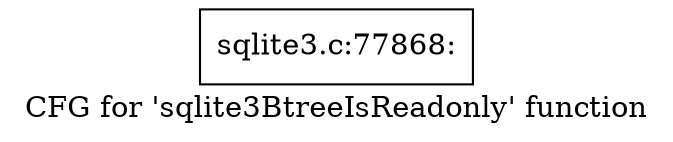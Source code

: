 digraph "CFG for 'sqlite3BtreeIsReadonly' function" {
	label="CFG for 'sqlite3BtreeIsReadonly' function";

	Node0x55c0fb8a1200 [shape=record,label="{sqlite3.c:77868:}"];
}
